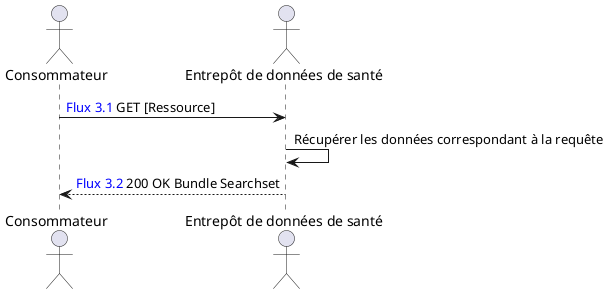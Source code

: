 @startuml
actor "Consommateur" as C
actor "Entrepôt de données de santé" as EDS

C -> EDS: <color:blue>Flux 3.1</color> GET [Ressource]
EDS -> EDS: Récupérer les données correspondant à la requête
EDS --> C: <color:blue>Flux 3.2</color> 200 OK Bundle Searchset
@enduml
